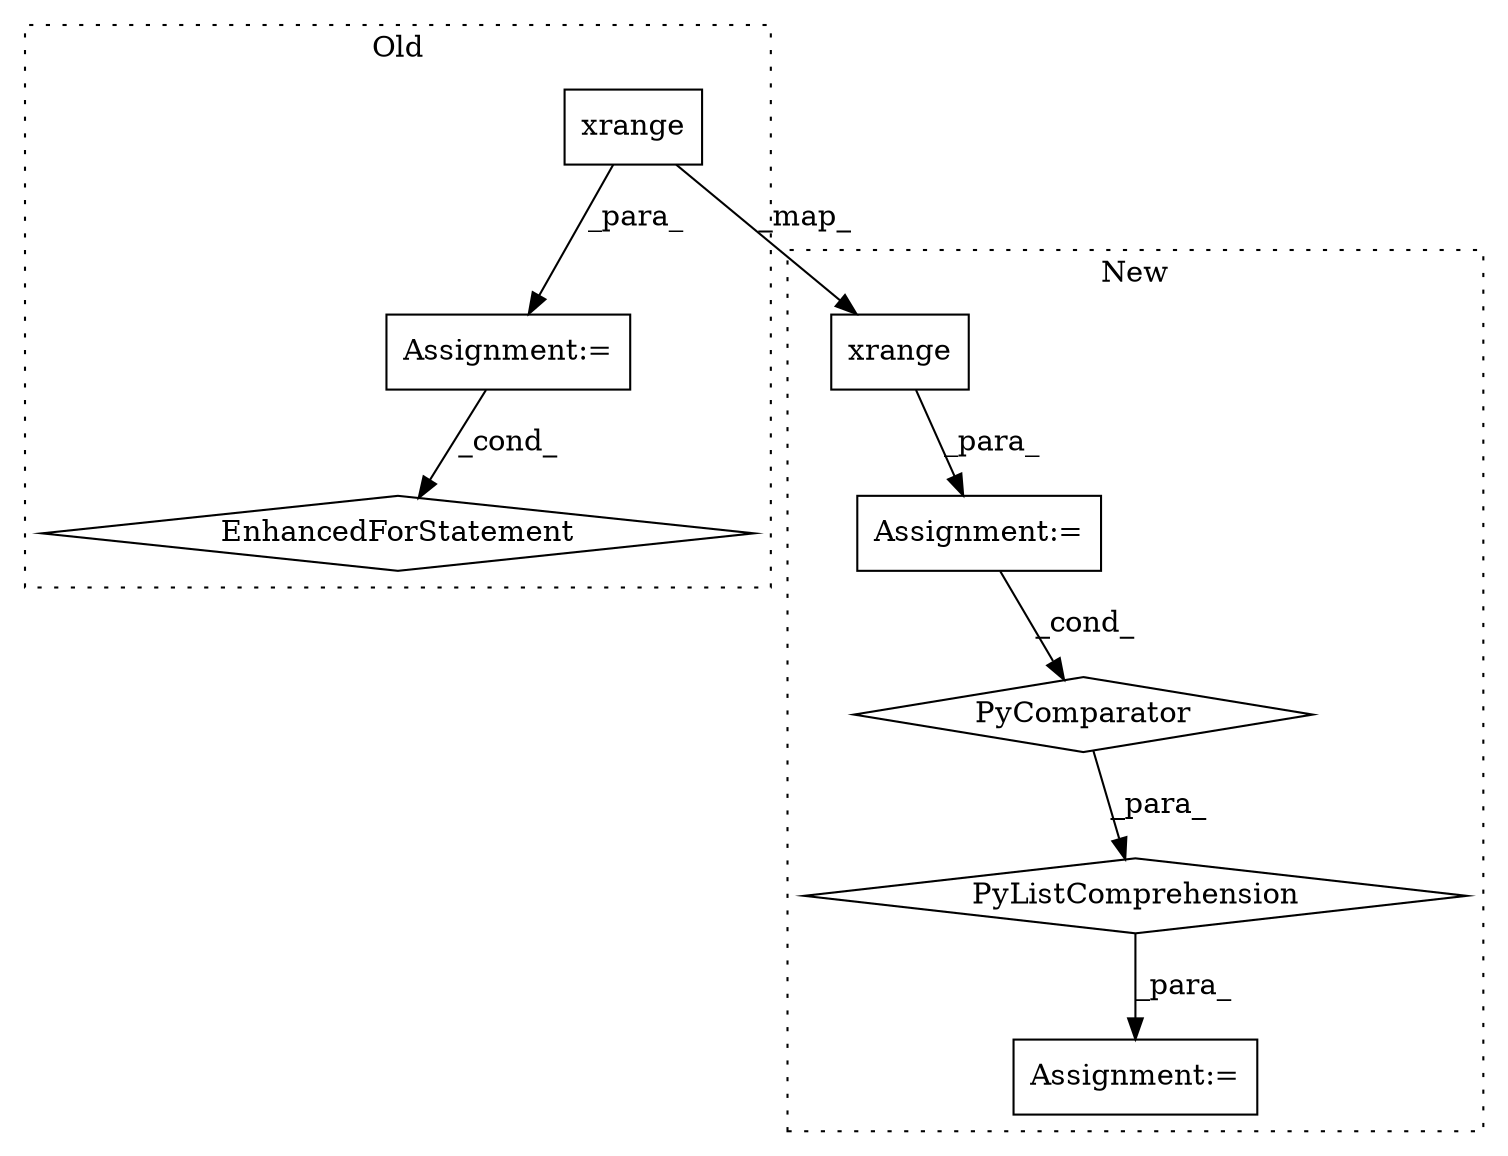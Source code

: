 digraph G {
subgraph cluster0 {
1 [label="xrange" a="32" s="1648,1661" l="7,1" shape="box"];
4 [label="Assignment:=" a="7" s="1587,1662" l="53,2" shape="box"];
5 [label="EnhancedForStatement" a="70" s="1587,1662" l="53,2" shape="diamond"];
label = "Old";
style="dotted";
}
subgraph cluster1 {
2 [label="xrange" a="32" s="1697,1710" l="7,1" shape="box"];
3 [label="Assignment:=" a="7" s="1690" l="30" shape="box"];
6 [label="PyListComprehension" a="109" s="1619" l="109" shape="diamond"];
7 [label="PyComparator" a="113" s="1690" l="30" shape="diamond"];
8 [label="Assignment:=" a="7" s="1607" l="12" shape="box"];
label = "New";
style="dotted";
}
1 -> 2 [label="_map_"];
1 -> 4 [label="_para_"];
2 -> 3 [label="_para_"];
3 -> 7 [label="_cond_"];
4 -> 5 [label="_cond_"];
6 -> 8 [label="_para_"];
7 -> 6 [label="_para_"];
}